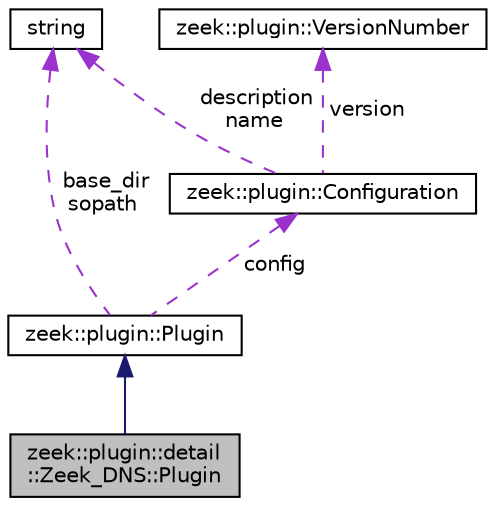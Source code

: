 digraph "zeek::plugin::detail::Zeek_DNS::Plugin"
{
 // LATEX_PDF_SIZE
  edge [fontname="Helvetica",fontsize="10",labelfontname="Helvetica",labelfontsize="10"];
  node [fontname="Helvetica",fontsize="10",shape=record];
  Node1 [label="zeek::plugin::detail\l::Zeek_DNS::Plugin",height=0.2,width=0.4,color="black", fillcolor="grey75", style="filled", fontcolor="black",tooltip=" "];
  Node2 -> Node1 [dir="back",color="midnightblue",fontsize="10",style="solid",fontname="Helvetica"];
  Node2 [label="zeek::plugin::Plugin",height=0.2,width=0.4,color="black", fillcolor="white", style="filled",URL="$d4/d01/classzeek_1_1plugin_1_1Plugin.html",tooltip=" "];
  Node3 -> Node2 [dir="back",color="darkorchid3",fontsize="10",style="dashed",label=" config" ,fontname="Helvetica"];
  Node3 [label="zeek::plugin::Configuration",height=0.2,width=0.4,color="black", fillcolor="white", style="filled",URL="$d6/d0d/classzeek_1_1plugin_1_1Configuration.html",tooltip=" "];
  Node4 -> Node3 [dir="back",color="darkorchid3",fontsize="10",style="dashed",label=" description\nname" ,fontname="Helvetica"];
  Node4 [label="string",height=0.2,width=0.4,color="black", fillcolor="white", style="filled",tooltip=" "];
  Node5 -> Node3 [dir="back",color="darkorchid3",fontsize="10",style="dashed",label=" version" ,fontname="Helvetica"];
  Node5 [label="zeek::plugin::VersionNumber",height=0.2,width=0.4,color="black", fillcolor="white", style="filled",URL="$d4/dc5/structzeek_1_1plugin_1_1VersionNumber.html",tooltip=" "];
  Node4 -> Node2 [dir="back",color="darkorchid3",fontsize="10",style="dashed",label=" base_dir\nsopath" ,fontname="Helvetica"];
}
